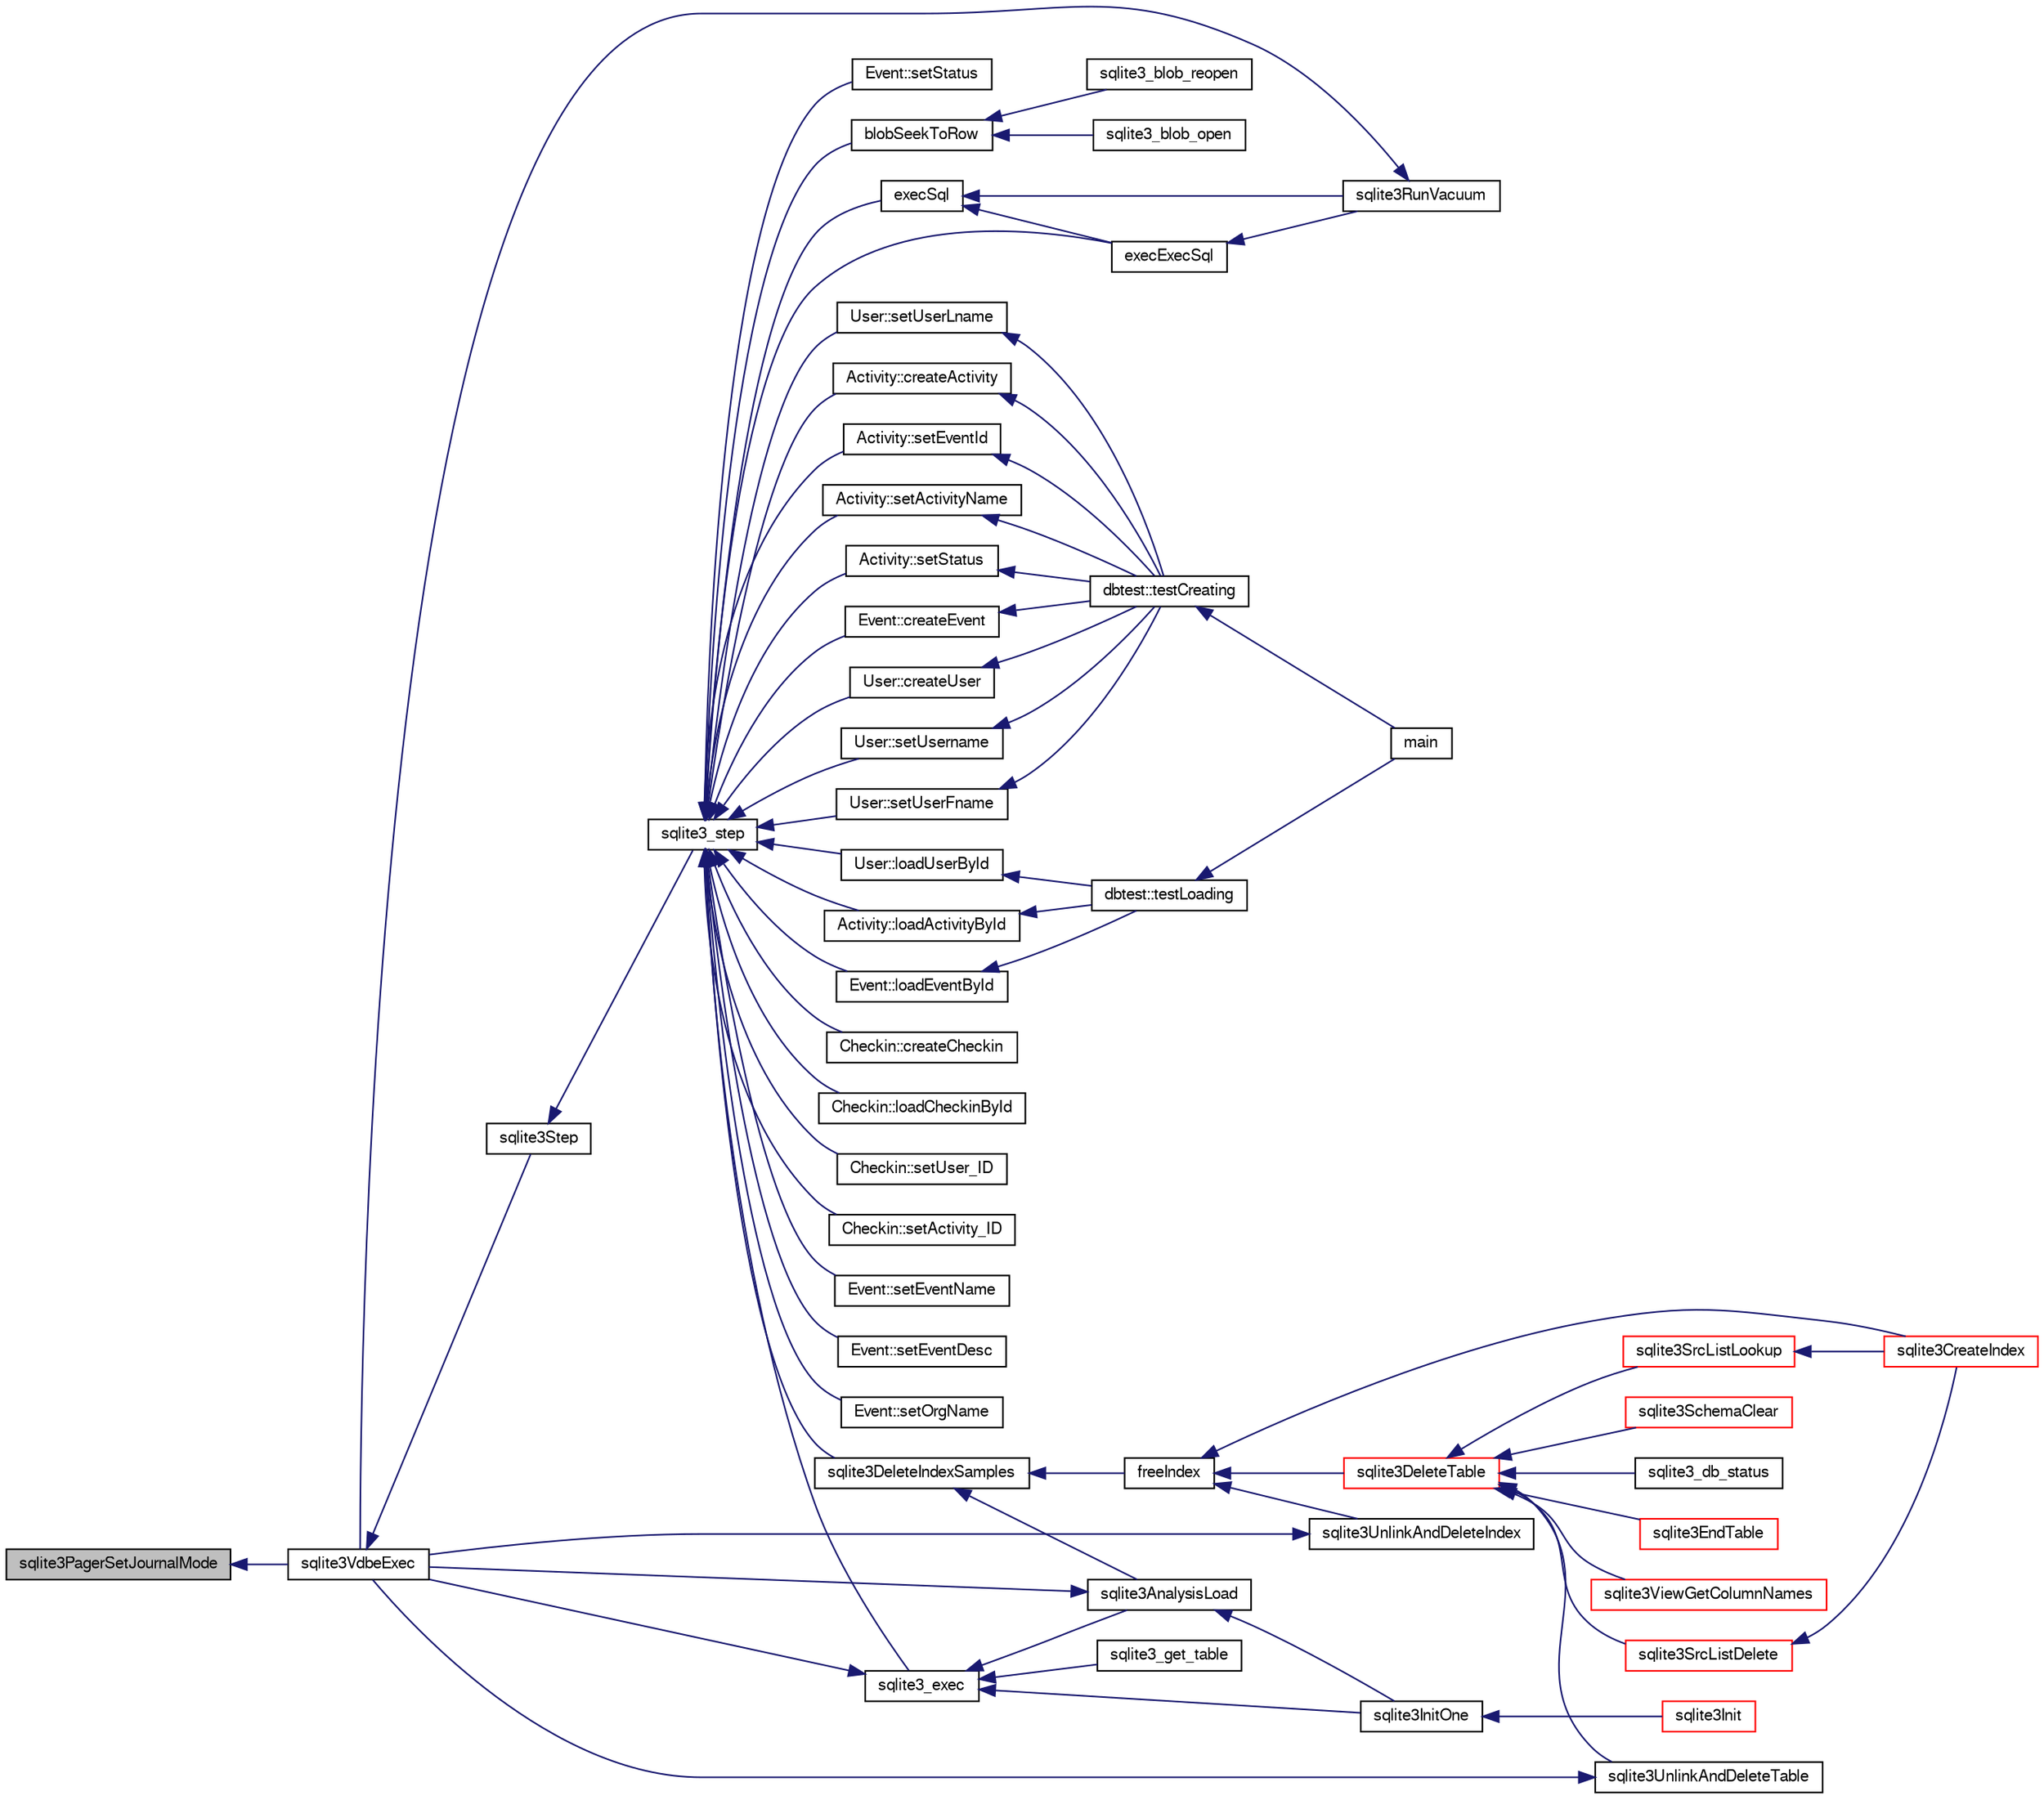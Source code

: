 digraph "sqlite3PagerSetJournalMode"
{
  edge [fontname="FreeSans",fontsize="10",labelfontname="FreeSans",labelfontsize="10"];
  node [fontname="FreeSans",fontsize="10",shape=record];
  rankdir="LR";
  Node638705 [label="sqlite3PagerSetJournalMode",height=0.2,width=0.4,color="black", fillcolor="grey75", style="filled", fontcolor="black"];
  Node638705 -> Node638706 [dir="back",color="midnightblue",fontsize="10",style="solid",fontname="FreeSans"];
  Node638706 [label="sqlite3VdbeExec",height=0.2,width=0.4,color="black", fillcolor="white", style="filled",URL="$sqlite3_8c.html#a8ce40a614bdc56719c4d642b1e4dfb21"];
  Node638706 -> Node638707 [dir="back",color="midnightblue",fontsize="10",style="solid",fontname="FreeSans"];
  Node638707 [label="sqlite3Step",height=0.2,width=0.4,color="black", fillcolor="white", style="filled",URL="$sqlite3_8c.html#a3f2872e873e2758a4beedad1d5113554"];
  Node638707 -> Node638708 [dir="back",color="midnightblue",fontsize="10",style="solid",fontname="FreeSans"];
  Node638708 [label="sqlite3_step",height=0.2,width=0.4,color="black", fillcolor="white", style="filled",URL="$sqlite3_8h.html#ac1e491ce36b7471eb28387f7d3c74334"];
  Node638708 -> Node638709 [dir="back",color="midnightblue",fontsize="10",style="solid",fontname="FreeSans"];
  Node638709 [label="Activity::createActivity",height=0.2,width=0.4,color="black", fillcolor="white", style="filled",URL="$classActivity.html#a813cc5e52c14ab49b39014c134e3425b"];
  Node638709 -> Node638710 [dir="back",color="midnightblue",fontsize="10",style="solid",fontname="FreeSans"];
  Node638710 [label="dbtest::testCreating",height=0.2,width=0.4,color="black", fillcolor="white", style="filled",URL="$classdbtest.html#a8193e88a7df657069c8a6bd09c8243b7"];
  Node638710 -> Node638711 [dir="back",color="midnightblue",fontsize="10",style="solid",fontname="FreeSans"];
  Node638711 [label="main",height=0.2,width=0.4,color="black", fillcolor="white", style="filled",URL="$test_8cpp.html#ae66f6b31b5ad750f1fe042a706a4e3d4"];
  Node638708 -> Node638712 [dir="back",color="midnightblue",fontsize="10",style="solid",fontname="FreeSans"];
  Node638712 [label="Activity::loadActivityById",height=0.2,width=0.4,color="black", fillcolor="white", style="filled",URL="$classActivity.html#abe4ffb4f08a47212ebf9013259d9e7fd"];
  Node638712 -> Node638713 [dir="back",color="midnightblue",fontsize="10",style="solid",fontname="FreeSans"];
  Node638713 [label="dbtest::testLoading",height=0.2,width=0.4,color="black", fillcolor="white", style="filled",URL="$classdbtest.html#a6f98d82a2c8e2b9040848763504ddae1"];
  Node638713 -> Node638711 [dir="back",color="midnightblue",fontsize="10",style="solid",fontname="FreeSans"];
  Node638708 -> Node638714 [dir="back",color="midnightblue",fontsize="10",style="solid",fontname="FreeSans"];
  Node638714 [label="Activity::setEventId",height=0.2,width=0.4,color="black", fillcolor="white", style="filled",URL="$classActivity.html#adb1d0fd0d08f473e068f0a4086bfa9ca"];
  Node638714 -> Node638710 [dir="back",color="midnightblue",fontsize="10",style="solid",fontname="FreeSans"];
  Node638708 -> Node638715 [dir="back",color="midnightblue",fontsize="10",style="solid",fontname="FreeSans"];
  Node638715 [label="Activity::setActivityName",height=0.2,width=0.4,color="black", fillcolor="white", style="filled",URL="$classActivity.html#a62dc3737b33915a36086f9dd26d16a81"];
  Node638715 -> Node638710 [dir="back",color="midnightblue",fontsize="10",style="solid",fontname="FreeSans"];
  Node638708 -> Node638716 [dir="back",color="midnightblue",fontsize="10",style="solid",fontname="FreeSans"];
  Node638716 [label="Activity::setStatus",height=0.2,width=0.4,color="black", fillcolor="white", style="filled",URL="$classActivity.html#af618135a7738f4d2a7ee147a8ef912ea"];
  Node638716 -> Node638710 [dir="back",color="midnightblue",fontsize="10",style="solid",fontname="FreeSans"];
  Node638708 -> Node638717 [dir="back",color="midnightblue",fontsize="10",style="solid",fontname="FreeSans"];
  Node638717 [label="Checkin::createCheckin",height=0.2,width=0.4,color="black", fillcolor="white", style="filled",URL="$classCheckin.html#a4e40acdf7fff0e607f6de4f24f3a163c"];
  Node638708 -> Node638718 [dir="back",color="midnightblue",fontsize="10",style="solid",fontname="FreeSans"];
  Node638718 [label="Checkin::loadCheckinById",height=0.2,width=0.4,color="black", fillcolor="white", style="filled",URL="$classCheckin.html#a3461f70ea6c68475225f2a07f78a21e0"];
  Node638708 -> Node638719 [dir="back",color="midnightblue",fontsize="10",style="solid",fontname="FreeSans"];
  Node638719 [label="Checkin::setUser_ID",height=0.2,width=0.4,color="black", fillcolor="white", style="filled",URL="$classCheckin.html#a76ab640f4f912876dbebf183db5359c6"];
  Node638708 -> Node638720 [dir="back",color="midnightblue",fontsize="10",style="solid",fontname="FreeSans"];
  Node638720 [label="Checkin::setActivity_ID",height=0.2,width=0.4,color="black", fillcolor="white", style="filled",URL="$classCheckin.html#ab2ff3ec2604ec73a42af25874a00b232"];
  Node638708 -> Node638721 [dir="back",color="midnightblue",fontsize="10",style="solid",fontname="FreeSans"];
  Node638721 [label="Event::createEvent",height=0.2,width=0.4,color="black", fillcolor="white", style="filled",URL="$classEvent.html#a77adb9f4a46ffb32c2d931f0691f5903"];
  Node638721 -> Node638710 [dir="back",color="midnightblue",fontsize="10",style="solid",fontname="FreeSans"];
  Node638708 -> Node638722 [dir="back",color="midnightblue",fontsize="10",style="solid",fontname="FreeSans"];
  Node638722 [label="Event::loadEventById",height=0.2,width=0.4,color="black", fillcolor="white", style="filled",URL="$classEvent.html#afa66cea33f722dbeecb69cc98fdea055"];
  Node638722 -> Node638713 [dir="back",color="midnightblue",fontsize="10",style="solid",fontname="FreeSans"];
  Node638708 -> Node638723 [dir="back",color="midnightblue",fontsize="10",style="solid",fontname="FreeSans"];
  Node638723 [label="Event::setEventName",height=0.2,width=0.4,color="black", fillcolor="white", style="filled",URL="$classEvent.html#a10596b6ca077df05184e30d62b08729d"];
  Node638708 -> Node638724 [dir="back",color="midnightblue",fontsize="10",style="solid",fontname="FreeSans"];
  Node638724 [label="Event::setEventDesc",height=0.2,width=0.4,color="black", fillcolor="white", style="filled",URL="$classEvent.html#ae36b8377dcae792f1c5c4726024c981b"];
  Node638708 -> Node638725 [dir="back",color="midnightblue",fontsize="10",style="solid",fontname="FreeSans"];
  Node638725 [label="Event::setOrgName",height=0.2,width=0.4,color="black", fillcolor="white", style="filled",URL="$classEvent.html#a19aac0f776bd764563a54977656cf680"];
  Node638708 -> Node638726 [dir="back",color="midnightblue",fontsize="10",style="solid",fontname="FreeSans"];
  Node638726 [label="Event::setStatus",height=0.2,width=0.4,color="black", fillcolor="white", style="filled",URL="$classEvent.html#ab0a6b9285af0f4172eb841e2b80f8972"];
  Node638708 -> Node638727 [dir="back",color="midnightblue",fontsize="10",style="solid",fontname="FreeSans"];
  Node638727 [label="blobSeekToRow",height=0.2,width=0.4,color="black", fillcolor="white", style="filled",URL="$sqlite3_8c.html#afff57e13332b98c8a44a7cebe38962ab"];
  Node638727 -> Node638728 [dir="back",color="midnightblue",fontsize="10",style="solid",fontname="FreeSans"];
  Node638728 [label="sqlite3_blob_open",height=0.2,width=0.4,color="black", fillcolor="white", style="filled",URL="$sqlite3_8h.html#adb8ad839a5bdd62a43785132bc7dd518"];
  Node638727 -> Node638729 [dir="back",color="midnightblue",fontsize="10",style="solid",fontname="FreeSans"];
  Node638729 [label="sqlite3_blob_reopen",height=0.2,width=0.4,color="black", fillcolor="white", style="filled",URL="$sqlite3_8h.html#abc77c24fdc0150138490359a94360f7e"];
  Node638708 -> Node638730 [dir="back",color="midnightblue",fontsize="10",style="solid",fontname="FreeSans"];
  Node638730 [label="sqlite3DeleteIndexSamples",height=0.2,width=0.4,color="black", fillcolor="white", style="filled",URL="$sqlite3_8c.html#aaeda0302fbf61397ec009f65bed047ef"];
  Node638730 -> Node638731 [dir="back",color="midnightblue",fontsize="10",style="solid",fontname="FreeSans"];
  Node638731 [label="sqlite3AnalysisLoad",height=0.2,width=0.4,color="black", fillcolor="white", style="filled",URL="$sqlite3_8c.html#a48a2301c27e1d3d68708b9b8761b5a01"];
  Node638731 -> Node638706 [dir="back",color="midnightblue",fontsize="10",style="solid",fontname="FreeSans"];
  Node638731 -> Node638732 [dir="back",color="midnightblue",fontsize="10",style="solid",fontname="FreeSans"];
  Node638732 [label="sqlite3InitOne",height=0.2,width=0.4,color="black", fillcolor="white", style="filled",URL="$sqlite3_8c.html#ac4318b25df65269906b0379251fe9b85"];
  Node638732 -> Node638733 [dir="back",color="midnightblue",fontsize="10",style="solid",fontname="FreeSans"];
  Node638733 [label="sqlite3Init",height=0.2,width=0.4,color="red", fillcolor="white", style="filled",URL="$sqlite3_8c.html#aed74e3dc765631a833f522f425ff5a48"];
  Node638730 -> Node638833 [dir="back",color="midnightblue",fontsize="10",style="solid",fontname="FreeSans"];
  Node638833 [label="freeIndex",height=0.2,width=0.4,color="black", fillcolor="white", style="filled",URL="$sqlite3_8c.html#a00907c99c18d5bcb9d0b38c077146c31"];
  Node638833 -> Node638834 [dir="back",color="midnightblue",fontsize="10",style="solid",fontname="FreeSans"];
  Node638834 [label="sqlite3UnlinkAndDeleteIndex",height=0.2,width=0.4,color="black", fillcolor="white", style="filled",URL="$sqlite3_8c.html#a889f2dcb438c56db37a6d61e9f25e244"];
  Node638834 -> Node638706 [dir="back",color="midnightblue",fontsize="10",style="solid",fontname="FreeSans"];
  Node638833 -> Node638835 [dir="back",color="midnightblue",fontsize="10",style="solid",fontname="FreeSans"];
  Node638835 [label="sqlite3DeleteTable",height=0.2,width=0.4,color="red", fillcolor="white", style="filled",URL="$sqlite3_8c.html#a7fd3d507375a381a3807f92735318973"];
  Node638835 -> Node638836 [dir="back",color="midnightblue",fontsize="10",style="solid",fontname="FreeSans"];
  Node638836 [label="sqlite3_db_status",height=0.2,width=0.4,color="black", fillcolor="white", style="filled",URL="$sqlite3_8h.html#ab64e8333313ee2e44116842711818940"];
  Node638835 -> Node638837 [dir="back",color="midnightblue",fontsize="10",style="solid",fontname="FreeSans"];
  Node638837 [label="sqlite3UnlinkAndDeleteTable",height=0.2,width=0.4,color="black", fillcolor="white", style="filled",URL="$sqlite3_8c.html#a9733677716a49de464f86fff164e9a1b"];
  Node638837 -> Node638706 [dir="back",color="midnightblue",fontsize="10",style="solid",fontname="FreeSans"];
  Node638835 -> Node638748 [dir="back",color="midnightblue",fontsize="10",style="solid",fontname="FreeSans"];
  Node638748 [label="sqlite3EndTable",height=0.2,width=0.4,color="red", fillcolor="white", style="filled",URL="$sqlite3_8c.html#a7b5f2c66c0f0b6f819d970ca389768b0"];
  Node638835 -> Node638783 [dir="back",color="midnightblue",fontsize="10",style="solid",fontname="FreeSans"];
  Node638783 [label="sqlite3ViewGetColumnNames",height=0.2,width=0.4,color="red", fillcolor="white", style="filled",URL="$sqlite3_8c.html#aebc7cd8d9e2bd174ae0a60363d3f6ce8"];
  Node638835 -> Node638838 [dir="back",color="midnightblue",fontsize="10",style="solid",fontname="FreeSans"];
  Node638838 [label="sqlite3SrcListDelete",height=0.2,width=0.4,color="red", fillcolor="white", style="filled",URL="$sqlite3_8c.html#acc250a3e5e7fd8889a16a9f28e3e7312"];
  Node638838 -> Node638745 [dir="back",color="midnightblue",fontsize="10",style="solid",fontname="FreeSans"];
  Node638745 [label="sqlite3CreateIndex",height=0.2,width=0.4,color="red", fillcolor="white", style="filled",URL="$sqlite3_8c.html#a8dbe5e590ab6c58a8c45f34f7c81e825"];
  Node638835 -> Node638915 [dir="back",color="midnightblue",fontsize="10",style="solid",fontname="FreeSans"];
  Node638915 [label="sqlite3SchemaClear",height=0.2,width=0.4,color="red", fillcolor="white", style="filled",URL="$sqlite3_8c.html#a927c603430267e42c56ab38ca221322a"];
  Node638835 -> Node638750 [dir="back",color="midnightblue",fontsize="10",style="solid",fontname="FreeSans"];
  Node638750 [label="sqlite3SrcListLookup",height=0.2,width=0.4,color="red", fillcolor="white", style="filled",URL="$sqlite3_8c.html#a6354fab5d5d3aa8a721e43d480c16701"];
  Node638750 -> Node638745 [dir="back",color="midnightblue",fontsize="10",style="solid",fontname="FreeSans"];
  Node638833 -> Node638745 [dir="back",color="midnightblue",fontsize="10",style="solid",fontname="FreeSans"];
  Node638708 -> Node638899 [dir="back",color="midnightblue",fontsize="10",style="solid",fontname="FreeSans"];
  Node638899 [label="sqlite3_exec",height=0.2,width=0.4,color="black", fillcolor="white", style="filled",URL="$sqlite3_8h.html#a97487ec8150e0bcc8fa392ab8f0e24db"];
  Node638899 -> Node638706 [dir="back",color="midnightblue",fontsize="10",style="solid",fontname="FreeSans"];
  Node638899 -> Node638731 [dir="back",color="midnightblue",fontsize="10",style="solid",fontname="FreeSans"];
  Node638899 -> Node638732 [dir="back",color="midnightblue",fontsize="10",style="solid",fontname="FreeSans"];
  Node638899 -> Node638900 [dir="back",color="midnightblue",fontsize="10",style="solid",fontname="FreeSans"];
  Node638900 [label="sqlite3_get_table",height=0.2,width=0.4,color="black", fillcolor="white", style="filled",URL="$sqlite3_8h.html#a5effeac4e12df57beaa35c5be1f61579"];
  Node638708 -> Node638890 [dir="back",color="midnightblue",fontsize="10",style="solid",fontname="FreeSans"];
  Node638890 [label="execSql",height=0.2,width=0.4,color="black", fillcolor="white", style="filled",URL="$sqlite3_8c.html#a7d16651b98a110662f4c265eff0246cb"];
  Node638890 -> Node638891 [dir="back",color="midnightblue",fontsize="10",style="solid",fontname="FreeSans"];
  Node638891 [label="execExecSql",height=0.2,width=0.4,color="black", fillcolor="white", style="filled",URL="$sqlite3_8c.html#ac1be09a6c047f21133d16378d301e0d4"];
  Node638891 -> Node638892 [dir="back",color="midnightblue",fontsize="10",style="solid",fontname="FreeSans"];
  Node638892 [label="sqlite3RunVacuum",height=0.2,width=0.4,color="black", fillcolor="white", style="filled",URL="$sqlite3_8c.html#a5e83ddc7b3e7e8e79ad5d1fc92de1d2f"];
  Node638892 -> Node638706 [dir="back",color="midnightblue",fontsize="10",style="solid",fontname="FreeSans"];
  Node638890 -> Node638892 [dir="back",color="midnightblue",fontsize="10",style="solid",fontname="FreeSans"];
  Node638708 -> Node638891 [dir="back",color="midnightblue",fontsize="10",style="solid",fontname="FreeSans"];
  Node638708 -> Node638893 [dir="back",color="midnightblue",fontsize="10",style="solid",fontname="FreeSans"];
  Node638893 [label="User::createUser",height=0.2,width=0.4,color="black", fillcolor="white", style="filled",URL="$classUser.html#a22ed673939e8cc0a136130b809bba513"];
  Node638893 -> Node638710 [dir="back",color="midnightblue",fontsize="10",style="solid",fontname="FreeSans"];
  Node638708 -> Node638894 [dir="back",color="midnightblue",fontsize="10",style="solid",fontname="FreeSans"];
  Node638894 [label="User::loadUserById",height=0.2,width=0.4,color="black", fillcolor="white", style="filled",URL="$classUser.html#a863377665b7fb83c5547dcf9727f5092"];
  Node638894 -> Node638713 [dir="back",color="midnightblue",fontsize="10",style="solid",fontname="FreeSans"];
  Node638708 -> Node638895 [dir="back",color="midnightblue",fontsize="10",style="solid",fontname="FreeSans"];
  Node638895 [label="User::setUsername",height=0.2,width=0.4,color="black", fillcolor="white", style="filled",URL="$classUser.html#aa0497022a136cb78de785b0a39ae60b1"];
  Node638895 -> Node638710 [dir="back",color="midnightblue",fontsize="10",style="solid",fontname="FreeSans"];
  Node638708 -> Node638896 [dir="back",color="midnightblue",fontsize="10",style="solid",fontname="FreeSans"];
  Node638896 [label="User::setUserFname",height=0.2,width=0.4,color="black", fillcolor="white", style="filled",URL="$classUser.html#a72657eb55cd0ca437b4841a43f19912f"];
  Node638896 -> Node638710 [dir="back",color="midnightblue",fontsize="10",style="solid",fontname="FreeSans"];
  Node638708 -> Node638897 [dir="back",color="midnightblue",fontsize="10",style="solid",fontname="FreeSans"];
  Node638897 [label="User::setUserLname",height=0.2,width=0.4,color="black", fillcolor="white", style="filled",URL="$classUser.html#aa25973387e5afe1aa6f60dd6545e33b5"];
  Node638897 -> Node638710 [dir="back",color="midnightblue",fontsize="10",style="solid",fontname="FreeSans"];
}
